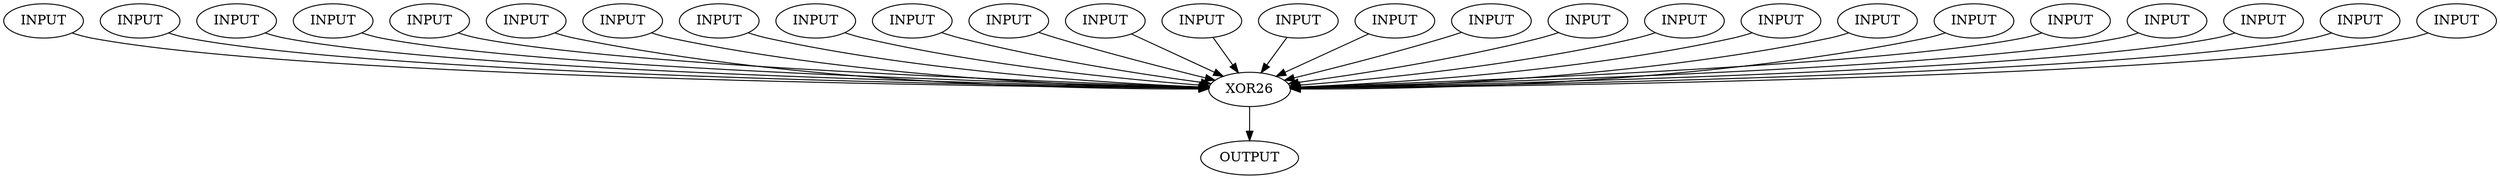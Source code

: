 digraph test {
A [label = "INPUT"];
B [label = "INPUT"];
C [label = "INPUT"];
D [label = "INPUT"];
E [label = "INPUT"];
F [label = "INPUT"];
G [label = "INPUT"];
H [label = "INPUT"];
I [label = "INPUT"];
J [label = "INPUT"];
K [label = "INPUT"];
L [label = "INPUT"];
M [label = "INPUT"];
N [label = "INPUT"];
O [label = "INPUT"];
P [label = "INPUT"];
Q [label = "INPUT"];
R [label = "INPUT"];
S [label = "INPUT"];
T [label = "INPUT"];
U [label = "INPUT"];
V [label = "INPUT"];
W [label = "INPUT"];
X [label = "INPUT"];
Y [label = "INPUT"];
Z [label = "INPUT"];

Mega_XOR [label = "XOR26" ];

SXORtie [label = "OUTPUT"];

A -> Mega_XOR -> SXORtie;
B -> Mega_XOR;
C -> Mega_XOR;
D -> Mega_XOR;
E -> Mega_XOR;
F -> Mega_XOR;
G -> Mega_XOR;
H -> Mega_XOR;
I -> Mega_XOR;
J -> Mega_XOR;
K -> Mega_XOR;
L -> Mega_XOR;
M -> Mega_XOR;
N -> Mega_XOR;
O -> Mega_XOR;
P -> Mega_XOR;
Q -> Mega_XOR;
R -> Mega_XOR;
S -> Mega_XOR;
T -> Mega_XOR;
U -> Mega_XOR;
V -> Mega_XOR;
W -> Mega_XOR;
X -> Mega_XOR;
Y -> Mega_XOR;
Z -> Mega_XOR;

}
